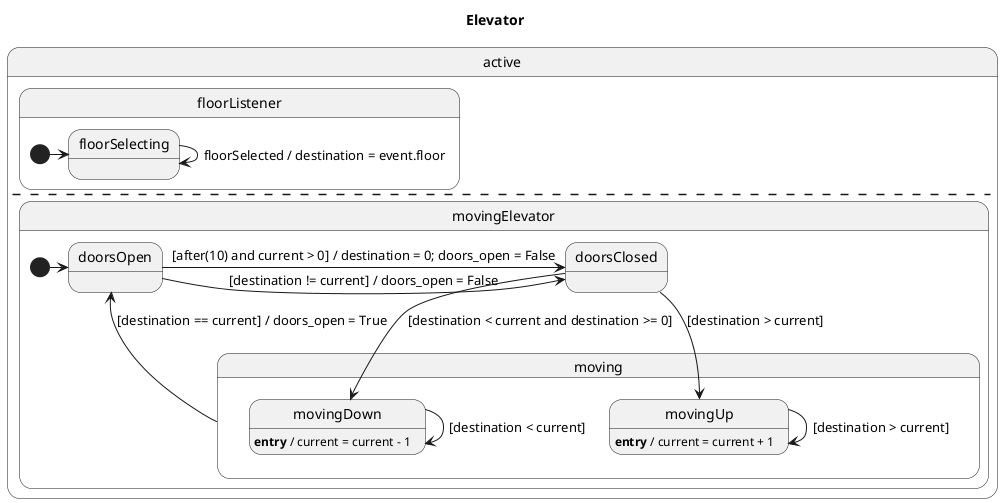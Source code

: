 @startuml
title Elevator
state "active" as active {
  state "floorListener" as floorListener {
    [*] -right-> floorSelecting
    state "floorSelecting" as floorSelecting {
      floorSelecting --> floorSelecting : floorSelected / destination = event.floor
    }
  }
  --
  state "movingElevator" as movingElevator {
    [*] -right-> doorsOpen
    state "moving" as moving {
      moving --> doorsOpen : [destination == current] / doors_open = True
      state "movingDown" as movingDown {
        movingDown : **entry** / current = current - 1
        movingDown --> movingDown : [destination < current]
      }
      state "movingUp" as movingUp {
        movingUp : **entry** / current = current + 1
        movingUp --> movingUp : [destination > current]
      }
    }
    state "doorsClosed" as doorsClosed {
      doorsClosed --> movingUp : [destination > current]
      doorsClosed --> movingDown : [destination < current and destination >= 0]
    }
    state "doorsOpen" as doorsOpen {
      doorsOpen -right-> doorsClosed : [destination != current] / doors_open = False
      doorsOpen -right-> doorsClosed : [after(10) and current > 0] / destination = 0; doors_open = False
    }
  }
}
@enduml